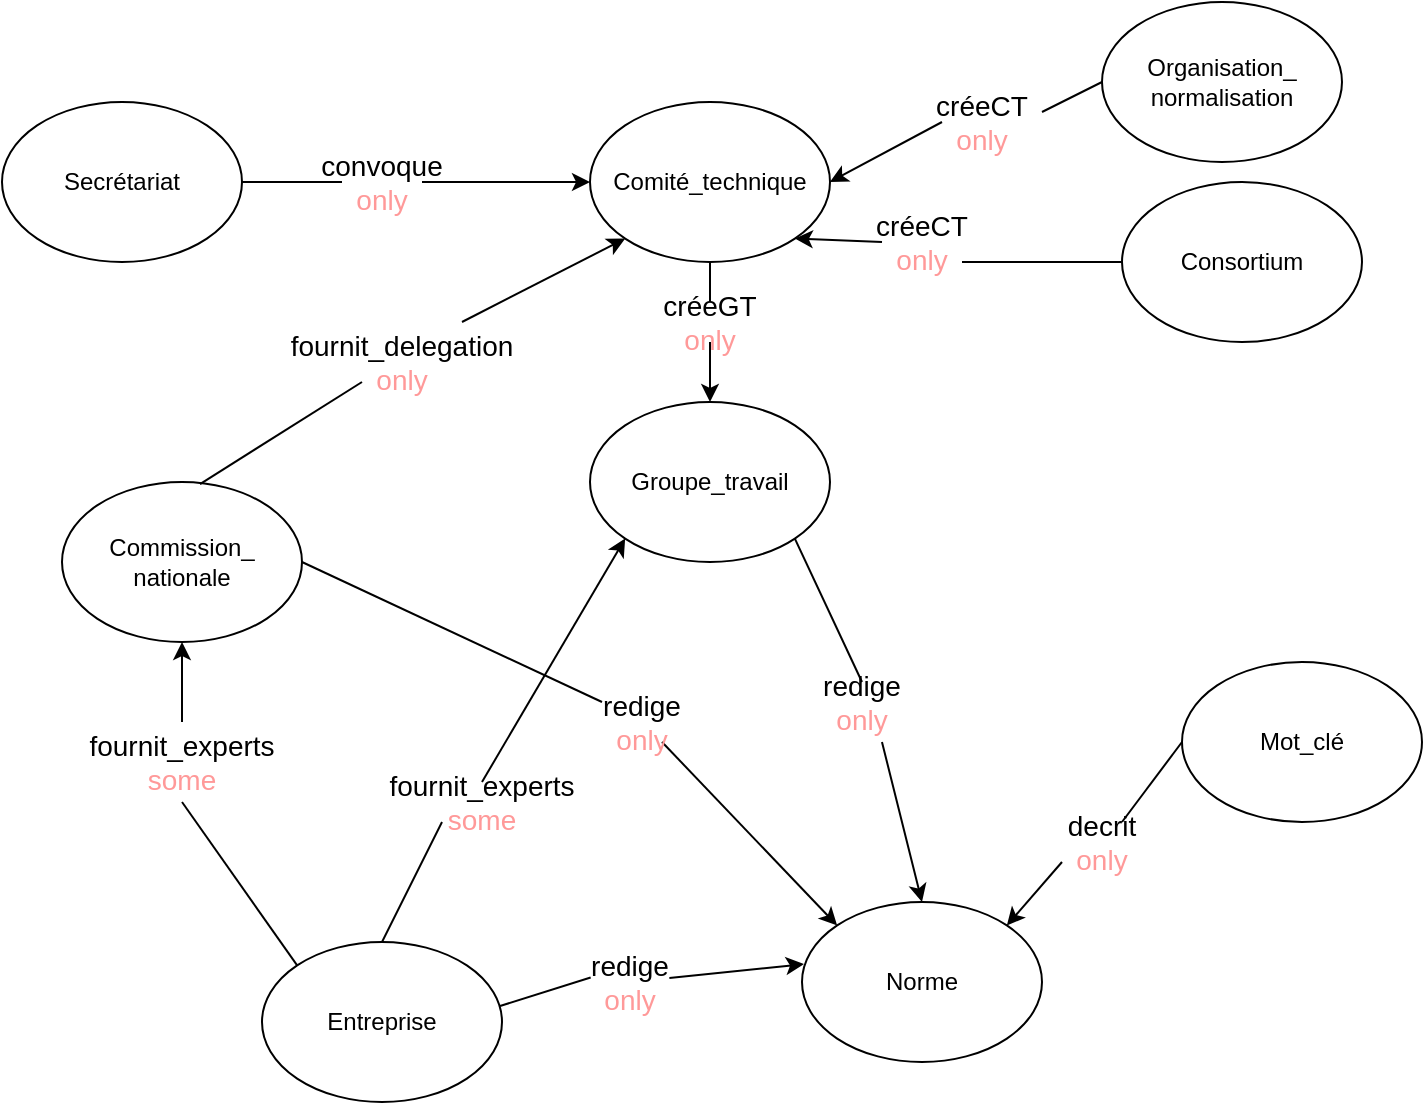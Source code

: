 <mxfile version="14.6.1" type="github"><diagram id="SpqswKHVFPgH_2kxQ2jr" name="Page-1"><mxGraphModel dx="868" dy="460" grid="1" gridSize="10" guides="1" tooltips="1" connect="1" arrows="1" fold="1" page="1" pageScale="1" pageWidth="827" pageHeight="1169" math="0" shadow="0"><root><mxCell id="0"/><mxCell id="1" parent="0"/><mxCell id="r4W_hbv1PnrEU4H20f_T-13" value="" style="endArrow=classic;html=1;exitX=0.5;exitY=1;exitDx=0;exitDy=0;entryX=0.5;entryY=0;entryDx=0;entryDy=0;shadow=0;sketch=0;startArrow=none;" edge="1" parent="1" source="r4W_hbv1PnrEU4H20f_T-22" target="r4W_hbv1PnrEU4H20f_T-5"><mxGeometry width="50" height="50" relative="1" as="geometry"><mxPoint x="390" y="250" as="sourcePoint"/><mxPoint x="440" y="200" as="targetPoint"/></mxGeometry></mxCell><mxCell id="r4W_hbv1PnrEU4H20f_T-1" value="Secrétariat" style="ellipse;whiteSpace=wrap;html=1;" vertex="1" parent="1"><mxGeometry x="60" y="70" width="120" height="80" as="geometry"/></mxCell><mxCell id="r4W_hbv1PnrEU4H20f_T-2" value="Comité_technique" style="ellipse;whiteSpace=wrap;html=1;" vertex="1" parent="1"><mxGeometry x="354" y="70" width="120" height="80" as="geometry"/></mxCell><mxCell id="r4W_hbv1PnrEU4H20f_T-3" value="Organisation_&lt;br&gt;normalisation" style="ellipse;whiteSpace=wrap;html=1;" vertex="1" parent="1"><mxGeometry x="610" y="20" width="120" height="80" as="geometry"/></mxCell><mxCell id="r4W_hbv1PnrEU4H20f_T-4" value="Consortium" style="ellipse;whiteSpace=wrap;html=1;" vertex="1" parent="1"><mxGeometry x="620" y="110" width="120" height="80" as="geometry"/></mxCell><mxCell id="r4W_hbv1PnrEU4H20f_T-5" value="Groupe_travail" style="ellipse;whiteSpace=wrap;html=1;" vertex="1" parent="1"><mxGeometry x="354" y="220" width="120" height="80" as="geometry"/></mxCell><mxCell id="r4W_hbv1PnrEU4H20f_T-6" value="Commission_&lt;br&gt;nationale" style="ellipse;whiteSpace=wrap;html=1;" vertex="1" parent="1"><mxGeometry x="90" y="260" width="120" height="80" as="geometry"/></mxCell><mxCell id="r4W_hbv1PnrEU4H20f_T-7" value="Entreprise" style="ellipse;whiteSpace=wrap;html=1;" vertex="1" parent="1"><mxGeometry x="190" y="490" width="120" height="80" as="geometry"/></mxCell><mxCell id="r4W_hbv1PnrEU4H20f_T-8" value="Norme" style="ellipse;whiteSpace=wrap;html=1;" vertex="1" parent="1"><mxGeometry x="460" y="470" width="120" height="80" as="geometry"/></mxCell><mxCell id="r4W_hbv1PnrEU4H20f_T-9" value="Mot_clé" style="ellipse;whiteSpace=wrap;html=1;" vertex="1" parent="1"><mxGeometry x="650" y="350" width="120" height="80" as="geometry"/></mxCell><mxCell id="r4W_hbv1PnrEU4H20f_T-10" value="" style="endArrow=classic;html=1;exitX=1;exitY=0.5;exitDx=0;exitDy=0;entryX=0;entryY=0.5;entryDx=0;entryDy=0;startArrow=none;" edge="1" parent="1" source="r4W_hbv1PnrEU4H20f_T-26" target="r4W_hbv1PnrEU4H20f_T-2"><mxGeometry width="50" height="50" relative="1" as="geometry"><mxPoint x="390" y="250" as="sourcePoint"/><mxPoint x="440" y="200" as="targetPoint"/></mxGeometry></mxCell><mxCell id="r4W_hbv1PnrEU4H20f_T-11" value="" style="endArrow=classic;html=1;exitX=0;exitY=0.5;exitDx=0;exitDy=0;entryX=1;entryY=0.5;entryDx=0;entryDy=0;startArrow=none;" edge="1" parent="1" source="r4W_hbv1PnrEU4H20f_T-23" target="r4W_hbv1PnrEU4H20f_T-2"><mxGeometry width="50" height="50" relative="1" as="geometry"><mxPoint x="390" y="250" as="sourcePoint"/><mxPoint x="440" y="200" as="targetPoint"/></mxGeometry></mxCell><mxCell id="r4W_hbv1PnrEU4H20f_T-12" value="" style="endArrow=classic;html=1;exitX=0;exitY=0.5;exitDx=0;exitDy=0;entryX=1;entryY=1;entryDx=0;entryDy=0;startArrow=none;" edge="1" parent="1" source="r4W_hbv1PnrEU4H20f_T-24" target="r4W_hbv1PnrEU4H20f_T-2"><mxGeometry width="50" height="50" relative="1" as="geometry"><mxPoint x="390" y="250" as="sourcePoint"/><mxPoint x="440" y="200" as="targetPoint"/></mxGeometry></mxCell><mxCell id="r4W_hbv1PnrEU4H20f_T-14" value="" style="endArrow=classic;html=1;entryX=0;entryY=1;entryDx=0;entryDy=0;startArrow=none;" edge="1" parent="1" target="r4W_hbv1PnrEU4H20f_T-2"><mxGeometry width="50" height="50" relative="1" as="geometry"><mxPoint x="290" y="180" as="sourcePoint"/><mxPoint x="440" y="300" as="targetPoint"/></mxGeometry></mxCell><mxCell id="r4W_hbv1PnrEU4H20f_T-15" value="" style="endArrow=classic;html=1;entryX=0;entryY=0;entryDx=0;entryDy=0;startArrow=none;exitX=0.75;exitY=1;exitDx=0;exitDy=0;" edge="1" parent="1" source="r4W_hbv1PnrEU4H20f_T-25" target="r4W_hbv1PnrEU4H20f_T-8"><mxGeometry width="50" height="50" relative="1" as="geometry"><mxPoint x="400" y="400" as="sourcePoint"/><mxPoint x="440" y="300" as="targetPoint"/></mxGeometry></mxCell><mxCell id="r4W_hbv1PnrEU4H20f_T-16" value="" style="endArrow=classic;html=1;entryX=0.5;entryY=1;entryDx=0;entryDy=0;startArrow=none;" edge="1" parent="1" target="r4W_hbv1PnrEU4H20f_T-6"><mxGeometry width="50" height="50" relative="1" as="geometry"><mxPoint x="150" y="380" as="sourcePoint"/><mxPoint x="440" y="300" as="targetPoint"/></mxGeometry></mxCell><mxCell id="r4W_hbv1PnrEU4H20f_T-17" value="" style="endArrow=classic;html=1;exitX=0.992;exitY=0.4;exitDx=0;exitDy=0;exitPerimeter=0;entryX=0.008;entryY=0.388;entryDx=0;entryDy=0;entryPerimeter=0;startArrow=none;" edge="1" parent="1" source="r4W_hbv1PnrEU4H20f_T-36" target="r4W_hbv1PnrEU4H20f_T-8"><mxGeometry width="50" height="50" relative="1" as="geometry"><mxPoint x="390" y="350" as="sourcePoint"/><mxPoint x="440" y="300" as="targetPoint"/></mxGeometry></mxCell><mxCell id="r4W_hbv1PnrEU4H20f_T-18" value="" style="endArrow=classic;html=1;entryX=0.5;entryY=0;entryDx=0;entryDy=0;startArrow=none;" edge="1" parent="1" target="r4W_hbv1PnrEU4H20f_T-8"><mxGeometry width="50" height="50" relative="1" as="geometry"><mxPoint x="500" y="390" as="sourcePoint"/><mxPoint x="440" y="300" as="targetPoint"/></mxGeometry></mxCell><mxCell id="r4W_hbv1PnrEU4H20f_T-19" value="" style="endArrow=classic;html=1;exitX=0;exitY=1;exitDx=0;exitDy=0;entryX=1;entryY=0;entryDx=0;entryDy=0;startArrow=none;" edge="1" parent="1" source="r4W_hbv1PnrEU4H20f_T-31" target="r4W_hbv1PnrEU4H20f_T-8"><mxGeometry width="50" height="50" relative="1" as="geometry"><mxPoint x="390" y="350" as="sourcePoint"/><mxPoint x="440" y="300" as="targetPoint"/></mxGeometry></mxCell><mxCell id="r4W_hbv1PnrEU4H20f_T-21" value="" style="endArrow=classic;html=1;exitX=0.5;exitY=0;exitDx=0;exitDy=0;entryX=0;entryY=1;entryDx=0;entryDy=0;startArrow=none;" edge="1" parent="1" source="r4W_hbv1PnrEU4H20f_T-46" target="r4W_hbv1PnrEU4H20f_T-5"><mxGeometry width="50" height="50" relative="1" as="geometry"><mxPoint x="390" y="350" as="sourcePoint"/><mxPoint x="440" y="300" as="targetPoint"/></mxGeometry></mxCell><mxCell id="r4W_hbv1PnrEU4H20f_T-26" value="&lt;font style=&quot;font-size: 14px&quot;&gt;convoque&lt;br&gt;&lt;font color=&quot;#ff9999&quot;&gt;only&lt;/font&gt;&lt;br&gt;&lt;/font&gt;" style="text;html=1;strokeColor=none;fillColor=none;align=center;verticalAlign=middle;whiteSpace=wrap;rounded=0;" vertex="1" parent="1"><mxGeometry x="230" y="100" width="40" height="20" as="geometry"/></mxCell><mxCell id="r4W_hbv1PnrEU4H20f_T-27" value="" style="endArrow=none;html=1;exitX=1;exitY=0.5;exitDx=0;exitDy=0;entryX=0;entryY=0.5;entryDx=0;entryDy=0;" edge="1" parent="1" source="r4W_hbv1PnrEU4H20f_T-1" target="r4W_hbv1PnrEU4H20f_T-26"><mxGeometry width="50" height="50" relative="1" as="geometry"><mxPoint x="180" y="110" as="sourcePoint"/><mxPoint x="354" y="110" as="targetPoint"/></mxGeometry></mxCell><mxCell id="r4W_hbv1PnrEU4H20f_T-24" value="&lt;font style=&quot;font-size: 14px&quot;&gt;créeCT&lt;br&gt;&lt;font color=&quot;#ff9999&quot;&gt;only&lt;/font&gt;&lt;br&gt;&lt;/font&gt;" style="text;html=1;strokeColor=none;fillColor=none;align=center;verticalAlign=middle;whiteSpace=wrap;rounded=0;" vertex="1" parent="1"><mxGeometry x="500" y="130" width="40" height="20" as="geometry"/></mxCell><mxCell id="r4W_hbv1PnrEU4H20f_T-28" value="" style="endArrow=none;html=1;exitX=0;exitY=0.5;exitDx=0;exitDy=0;entryX=1;entryY=1;entryDx=0;entryDy=0;" edge="1" parent="1" source="r4W_hbv1PnrEU4H20f_T-4" target="r4W_hbv1PnrEU4H20f_T-24"><mxGeometry width="50" height="50" relative="1" as="geometry"><mxPoint x="570" y="160" as="sourcePoint"/><mxPoint x="456.426" y="138.284" as="targetPoint"/></mxGeometry></mxCell><mxCell id="r4W_hbv1PnrEU4H20f_T-23" value="&lt;font style=&quot;font-size: 14px&quot;&gt;créeCT&lt;br&gt;&lt;font color=&quot;#ff9999&quot;&gt;only&lt;/font&gt;&lt;br&gt;&lt;/font&gt;" style="text;html=1;strokeColor=none;fillColor=none;align=center;verticalAlign=middle;whiteSpace=wrap;rounded=0;" vertex="1" parent="1"><mxGeometry x="530" y="70" width="40" height="20" as="geometry"/></mxCell><mxCell id="r4W_hbv1PnrEU4H20f_T-29" value="" style="endArrow=none;html=1;exitX=0;exitY=0.5;exitDx=0;exitDy=0;" edge="1" parent="1" source="r4W_hbv1PnrEU4H20f_T-3"><mxGeometry width="50" height="50" relative="1" as="geometry"><mxPoint x="570" y="60" as="sourcePoint"/><mxPoint x="580" y="75" as="targetPoint"/></mxGeometry></mxCell><mxCell id="r4W_hbv1PnrEU4H20f_T-31" value="&lt;font style=&quot;font-size: 14px&quot;&gt;decrit&lt;br&gt;&lt;font color=&quot;#ff9999&quot;&gt;only&lt;/font&gt;&lt;br&gt;&lt;/font&gt;" style="text;html=1;strokeColor=none;fillColor=none;align=center;verticalAlign=middle;whiteSpace=wrap;rounded=0;" vertex="1" parent="1"><mxGeometry x="590" y="430" width="40" height="20" as="geometry"/></mxCell><mxCell id="r4W_hbv1PnrEU4H20f_T-32" value="" style="endArrow=none;html=1;exitX=0;exitY=0.5;exitDx=0;exitDy=0;entryX=0.75;entryY=0;entryDx=0;entryDy=0;entryPerimeter=0;" edge="1" parent="1" source="r4W_hbv1PnrEU4H20f_T-9" target="r4W_hbv1PnrEU4H20f_T-31"><mxGeometry width="50" height="50" relative="1" as="geometry"><mxPoint x="630" y="420" as="sourcePoint"/><mxPoint x="562.426" y="481.716" as="targetPoint"/></mxGeometry></mxCell><mxCell id="r4W_hbv1PnrEU4H20f_T-30" value="&lt;font style=&quot;font-size: 14px&quot;&gt;redige&lt;br&gt;&lt;font color=&quot;#ff9999&quot;&gt;only&lt;/font&gt;&lt;br&gt;&lt;/font&gt;" style="text;html=1;strokeColor=none;fillColor=none;align=center;verticalAlign=middle;whiteSpace=wrap;rounded=0;" vertex="1" parent="1"><mxGeometry x="470" y="360" width="40" height="20" as="geometry"/></mxCell><mxCell id="r4W_hbv1PnrEU4H20f_T-34" value="" style="endArrow=none;html=1;exitX=1;exitY=1;exitDx=0;exitDy=0;entryX=0.5;entryY=0;entryDx=0;entryDy=0;" edge="1" parent="1" source="r4W_hbv1PnrEU4H20f_T-5" target="r4W_hbv1PnrEU4H20f_T-30"><mxGeometry width="50" height="50" relative="1" as="geometry"><mxPoint x="456.426" y="288.284" as="sourcePoint"/><mxPoint x="520" y="470" as="targetPoint"/></mxGeometry></mxCell><mxCell id="r4W_hbv1PnrEU4H20f_T-25" value="&lt;font style=&quot;font-size: 14px&quot;&gt;redige&lt;br&gt;&lt;font color=&quot;#ff9999&quot;&gt;only&lt;/font&gt;&lt;br&gt;&lt;/font&gt;" style="text;html=1;strokeColor=none;fillColor=none;align=center;verticalAlign=middle;whiteSpace=wrap;rounded=0;" vertex="1" parent="1"><mxGeometry x="360" y="370" width="40" height="20" as="geometry"/></mxCell><mxCell id="r4W_hbv1PnrEU4H20f_T-35" value="" style="endArrow=none;html=1;exitX=1;exitY=0.5;exitDx=0;exitDy=0;entryX=0;entryY=0;entryDx=0;entryDy=0;" edge="1" parent="1" source="r4W_hbv1PnrEU4H20f_T-6" target="r4W_hbv1PnrEU4H20f_T-25"><mxGeometry width="50" height="50" relative="1" as="geometry"><mxPoint x="210" y="300" as="sourcePoint"/><mxPoint x="477.574" y="481.716" as="targetPoint"/></mxGeometry></mxCell><mxCell id="r4W_hbv1PnrEU4H20f_T-36" value="&lt;font style=&quot;font-size: 14px&quot;&gt;redige&lt;br&gt;&lt;font color=&quot;#ff9999&quot;&gt;only&lt;/font&gt;&lt;br&gt;&lt;/font&gt;" style="text;html=1;strokeColor=none;fillColor=none;align=center;verticalAlign=middle;whiteSpace=wrap;rounded=0;" vertex="1" parent="1"><mxGeometry x="354" y="500" width="40" height="20" as="geometry"/></mxCell><mxCell id="r4W_hbv1PnrEU4H20f_T-37" value="" style="endArrow=none;html=1;exitX=0.992;exitY=0.4;exitDx=0;exitDy=0;exitPerimeter=0;entryX=0.008;entryY=0.388;entryDx=0;entryDy=0;entryPerimeter=0;" edge="1" parent="1" source="r4W_hbv1PnrEU4H20f_T-7" target="r4W_hbv1PnrEU4H20f_T-36"><mxGeometry width="50" height="50" relative="1" as="geometry"><mxPoint x="299.04" y="492" as="sourcePoint"/><mxPoint x="460.96" y="501.04" as="targetPoint"/></mxGeometry></mxCell><mxCell id="r4W_hbv1PnrEU4H20f_T-38" value="&lt;font style=&quot;font-size: 14px&quot;&gt;fournit_experts&lt;br&gt;&lt;font color=&quot;#ff9999&quot; style=&quot;font-size: 14px&quot;&gt;some&lt;/font&gt;&lt;/font&gt;" style="text;html=1;strokeColor=none;fillColor=none;align=center;verticalAlign=middle;whiteSpace=wrap;rounded=0;" vertex="1" parent="1"><mxGeometry x="130" y="390" width="40" height="20" as="geometry"/></mxCell><mxCell id="r4W_hbv1PnrEU4H20f_T-39" value="" style="endArrow=none;html=1;exitX=0;exitY=0;exitDx=0;exitDy=0;" edge="1" parent="1" source="r4W_hbv1PnrEU4H20f_T-7"><mxGeometry width="50" height="50" relative="1" as="geometry"><mxPoint x="197.574" y="471.716" as="sourcePoint"/><mxPoint x="150" y="420" as="targetPoint"/></mxGeometry></mxCell><mxCell id="r4W_hbv1PnrEU4H20f_T-22" value="&lt;font style=&quot;font-size: 14px&quot;&gt;créeGT&lt;br&gt;&lt;font color=&quot;#ff9999&quot;&gt;only&lt;/font&gt;&lt;br&gt;&lt;/font&gt;" style="text;html=1;strokeColor=none;fillColor=none;align=center;verticalAlign=middle;whiteSpace=wrap;rounded=0;" vertex="1" parent="1"><mxGeometry x="394" y="170" width="40" height="20" as="geometry"/></mxCell><mxCell id="r4W_hbv1PnrEU4H20f_T-43" value="" style="endArrow=none;html=1;exitX=0.5;exitY=1;exitDx=0;exitDy=0;entryX=0.5;entryY=0;entryDx=0;entryDy=0;shadow=0;sketch=0;" edge="1" parent="1" source="r4W_hbv1PnrEU4H20f_T-2" target="r4W_hbv1PnrEU4H20f_T-22"><mxGeometry width="50" height="50" relative="1" as="geometry"><mxPoint x="414" y="150" as="sourcePoint"/><mxPoint x="414" y="220" as="targetPoint"/></mxGeometry></mxCell><mxCell id="r4W_hbv1PnrEU4H20f_T-44" value="&lt;font style=&quot;font-size: 14px&quot;&gt;fournit_delegation&lt;br&gt;&lt;font color=&quot;#ff9999&quot;&gt;only&lt;/font&gt;&lt;br&gt;&lt;/font&gt;" style="text;html=1;strokeColor=none;fillColor=none;align=center;verticalAlign=middle;whiteSpace=wrap;rounded=0;" vertex="1" parent="1"><mxGeometry x="240" y="190" width="40" height="20" as="geometry"/></mxCell><mxCell id="r4W_hbv1PnrEU4H20f_T-45" value="" style="endArrow=none;html=1;exitX=0.575;exitY=0.013;exitDx=0;exitDy=0;exitPerimeter=0;entryX=0;entryY=1;entryDx=0;entryDy=0;" edge="1" parent="1" source="r4W_hbv1PnrEU4H20f_T-6" target="r4W_hbv1PnrEU4H20f_T-44"><mxGeometry width="50" height="50" relative="1" as="geometry"><mxPoint x="159" y="261.04" as="sourcePoint"/><mxPoint x="371.574" y="138.284" as="targetPoint"/></mxGeometry></mxCell><mxCell id="r4W_hbv1PnrEU4H20f_T-46" value="&lt;font style=&quot;font-size: 14px&quot;&gt;fournit_experts&lt;br&gt;&lt;font color=&quot;#ff9999&quot; style=&quot;font-size: 14px&quot;&gt;some&lt;/font&gt;&lt;/font&gt;" style="text;html=1;strokeColor=none;fillColor=none;align=center;verticalAlign=middle;whiteSpace=wrap;rounded=0;" vertex="1" parent="1"><mxGeometry x="280" y="410" width="40" height="20" as="geometry"/></mxCell><mxCell id="r4W_hbv1PnrEU4H20f_T-47" value="" style="endArrow=none;html=1;exitX=0.5;exitY=0;exitDx=0;exitDy=0;" edge="1" parent="1" source="r4W_hbv1PnrEU4H20f_T-7"><mxGeometry width="50" height="50" relative="1" as="geometry"><mxPoint x="250" y="490" as="sourcePoint"/><mxPoint x="280" y="430" as="targetPoint"/></mxGeometry></mxCell></root></mxGraphModel></diagram></mxfile>